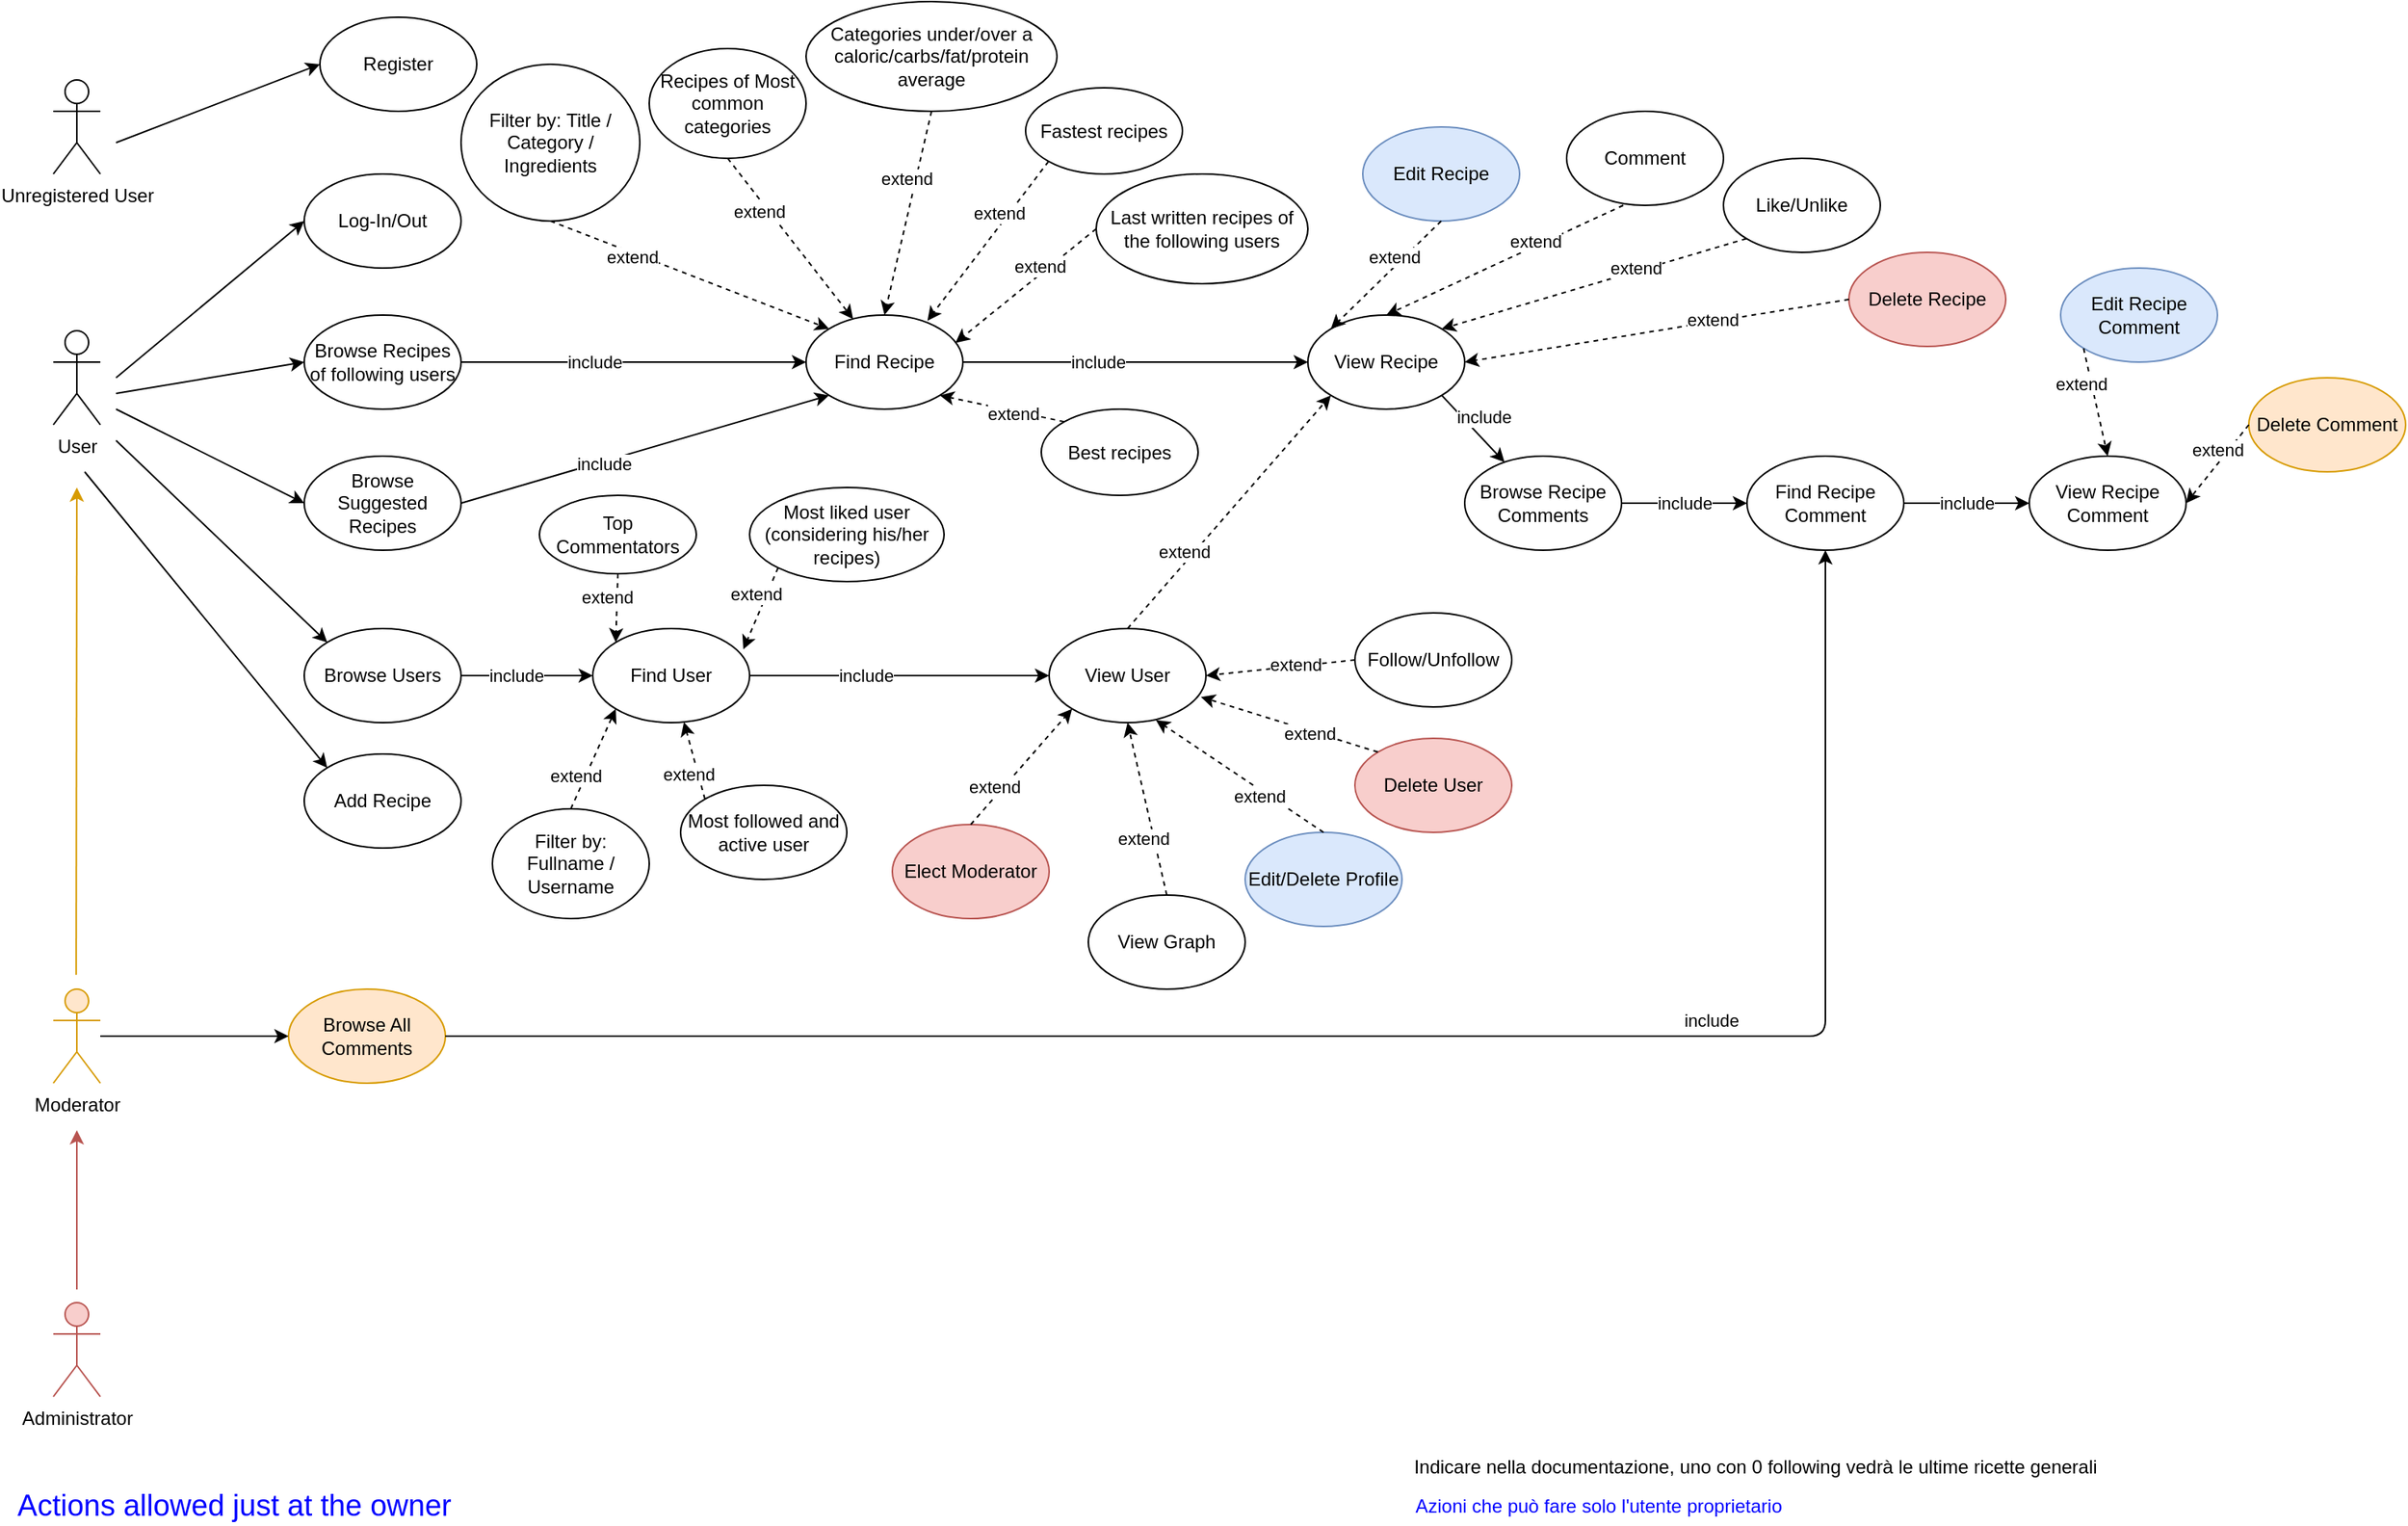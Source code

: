 <mxfile version="14.0.1" type="github">
  <diagram id="zVrHperSgIiEOsMFfDu-" name="Page-1">
    <mxGraphModel dx="1185" dy="645" grid="1" gridSize="10" guides="1" tooltips="1" connect="1" arrows="1" fold="1" page="1" pageScale="1" pageWidth="827" pageHeight="1169" math="0" shadow="0">
      <root>
        <mxCell id="0" />
        <mxCell id="1" parent="0" />
        <mxCell id="AKaBKdHhPMCL4DrJA_mg-1" value="Moderator" style="shape=umlActor;verticalLabelPosition=bottom;verticalAlign=top;html=1;outlineConnect=0;fillColor=#ffe6cc;strokeColor=#d79b00;" parent="1" vertex="1">
          <mxGeometry x="70" y="660" width="30" height="60" as="geometry" />
        </mxCell>
        <mxCell id="AKaBKdHhPMCL4DrJA_mg-3" value="User" style="shape=umlActor;verticalLabelPosition=bottom;verticalAlign=top;html=1;outlineConnect=0;" parent="1" vertex="1">
          <mxGeometry x="70" y="240" width="30" height="60" as="geometry" />
        </mxCell>
        <mxCell id="AKaBKdHhPMCL4DrJA_mg-4" value="Unregistered User" style="shape=umlActor;verticalLabelPosition=bottom;verticalAlign=top;html=1;outlineConnect=0;" parent="1" vertex="1">
          <mxGeometry x="70" y="80" width="30" height="60" as="geometry" />
        </mxCell>
        <mxCell id="AKaBKdHhPMCL4DrJA_mg-5" value="Administrator" style="shape=umlActor;verticalLabelPosition=bottom;verticalAlign=top;html=1;outlineConnect=0;fillColor=#f8cecc;strokeColor=#b85450;" parent="1" vertex="1">
          <mxGeometry x="70" y="860" width="30" height="60" as="geometry" />
        </mxCell>
        <mxCell id="AKaBKdHhPMCL4DrJA_mg-6" value="Register" style="ellipse;whiteSpace=wrap;html=1;" parent="1" vertex="1">
          <mxGeometry x="240" y="40" width="100" height="60" as="geometry" />
        </mxCell>
        <mxCell id="AKaBKdHhPMCL4DrJA_mg-7" value="" style="endArrow=classic;html=1;entryX=0;entryY=0.5;entryDx=0;entryDy=0;" parent="1" target="AKaBKdHhPMCL4DrJA_mg-6" edge="1">
          <mxGeometry width="50" height="50" relative="1" as="geometry">
            <mxPoint x="110" y="120" as="sourcePoint" />
            <mxPoint x="370" y="210" as="targetPoint" />
          </mxGeometry>
        </mxCell>
        <mxCell id="AKaBKdHhPMCL4DrJA_mg-8" value="Log-In/Out" style="ellipse;whiteSpace=wrap;html=1;" parent="1" vertex="1">
          <mxGeometry x="230" y="140" width="100" height="60" as="geometry" />
        </mxCell>
        <mxCell id="AKaBKdHhPMCL4DrJA_mg-9" value="" style="endArrow=classic;html=1;entryX=0;entryY=0.5;entryDx=0;entryDy=0;" parent="1" target="AKaBKdHhPMCL4DrJA_mg-8" edge="1">
          <mxGeometry width="50" height="50" relative="1" as="geometry">
            <mxPoint x="110" y="270" as="sourcePoint" />
            <mxPoint x="250" y="80" as="targetPoint" />
          </mxGeometry>
        </mxCell>
        <mxCell id="AKaBKdHhPMCL4DrJA_mg-10" value="Browse Recipes of following users" style="ellipse;whiteSpace=wrap;html=1;" parent="1" vertex="1">
          <mxGeometry x="230" y="230" width="100" height="60" as="geometry" />
        </mxCell>
        <mxCell id="AKaBKdHhPMCL4DrJA_mg-11" value="Find Recipe" style="ellipse;whiteSpace=wrap;html=1;" parent="1" vertex="1">
          <mxGeometry x="550" y="230" width="100" height="60" as="geometry" />
        </mxCell>
        <mxCell id="AKaBKdHhPMCL4DrJA_mg-12" value="View Recipe" style="ellipse;whiteSpace=wrap;html=1;" parent="1" vertex="1">
          <mxGeometry x="870" y="230" width="100" height="60" as="geometry" />
        </mxCell>
        <mxCell id="AKaBKdHhPMCL4DrJA_mg-13" value="" style="endArrow=classic;html=1;entryX=0;entryY=0.5;entryDx=0;entryDy=0;" parent="1" target="AKaBKdHhPMCL4DrJA_mg-10" edge="1">
          <mxGeometry width="50" height="50" relative="1" as="geometry">
            <mxPoint x="110" y="280" as="sourcePoint" />
            <mxPoint x="240" y="180" as="targetPoint" />
          </mxGeometry>
        </mxCell>
        <mxCell id="AKaBKdHhPMCL4DrJA_mg-14" value="" style="endArrow=classic;html=1;exitX=1;exitY=0.5;exitDx=0;exitDy=0;" parent="1" source="AKaBKdHhPMCL4DrJA_mg-10" target="AKaBKdHhPMCL4DrJA_mg-11" edge="1">
          <mxGeometry width="50" height="50" relative="1" as="geometry">
            <mxPoint x="115" y="270" as="sourcePoint" />
            <mxPoint x="235" y="270" as="targetPoint" />
          </mxGeometry>
        </mxCell>
        <mxCell id="AKaBKdHhPMCL4DrJA_mg-15" value="include" style="edgeLabel;html=1;align=center;verticalAlign=middle;resizable=0;points=[];" parent="AKaBKdHhPMCL4DrJA_mg-14" vertex="1" connectable="0">
          <mxGeometry x="-0.27" y="-2" relative="1" as="geometry">
            <mxPoint x="4.48" y="-2" as="offset" />
          </mxGeometry>
        </mxCell>
        <mxCell id="AKaBKdHhPMCL4DrJA_mg-16" value="" style="endArrow=classic;html=1;entryX=0;entryY=0.5;entryDx=0;entryDy=0;exitX=1;exitY=0.5;exitDx=0;exitDy=0;" parent="1" source="AKaBKdHhPMCL4DrJA_mg-11" target="AKaBKdHhPMCL4DrJA_mg-12" edge="1">
          <mxGeometry width="50" height="50" relative="1" as="geometry">
            <mxPoint x="125" y="280" as="sourcePoint" />
            <mxPoint x="245" y="280" as="targetPoint" />
          </mxGeometry>
        </mxCell>
        <mxCell id="AKaBKdHhPMCL4DrJA_mg-17" value="include" style="edgeLabel;html=1;align=center;verticalAlign=middle;resizable=0;points=[];" parent="AKaBKdHhPMCL4DrJA_mg-16" vertex="1" connectable="0">
          <mxGeometry x="-0.344" relative="1" as="geometry">
            <mxPoint x="13.79" as="offset" />
          </mxGeometry>
        </mxCell>
        <mxCell id="AKaBKdHhPMCL4DrJA_mg-18" value="Browse Suggested Recipes" style="ellipse;whiteSpace=wrap;html=1;" parent="1" vertex="1">
          <mxGeometry x="230" y="320" width="100" height="60" as="geometry" />
        </mxCell>
        <mxCell id="AKaBKdHhPMCL4DrJA_mg-21" value="" style="endArrow=classic;html=1;exitX=1;exitY=0.5;exitDx=0;exitDy=0;entryX=0;entryY=1;entryDx=0;entryDy=0;" parent="1" source="AKaBKdHhPMCL4DrJA_mg-18" target="AKaBKdHhPMCL4DrJA_mg-11" edge="1">
          <mxGeometry width="50" height="50" relative="1" as="geometry">
            <mxPoint x="120" y="360" as="sourcePoint" />
            <mxPoint x="400.0" y="350" as="targetPoint" />
          </mxGeometry>
        </mxCell>
        <mxCell id="AKaBKdHhPMCL4DrJA_mg-22" value="include" style="edgeLabel;html=1;align=center;verticalAlign=middle;resizable=0;points=[];" parent="AKaBKdHhPMCL4DrJA_mg-21" vertex="1" connectable="0">
          <mxGeometry x="-0.27" y="-2" relative="1" as="geometry">
            <mxPoint x="4.48" y="-2" as="offset" />
          </mxGeometry>
        </mxCell>
        <mxCell id="AKaBKdHhPMCL4DrJA_mg-25" value="" style="endArrow=classic;html=1;entryX=0;entryY=0.5;entryDx=0;entryDy=0;" parent="1" target="AKaBKdHhPMCL4DrJA_mg-18" edge="1">
          <mxGeometry width="50" height="50" relative="1" as="geometry">
            <mxPoint x="110" y="290" as="sourcePoint" />
            <mxPoint x="240" y="290" as="targetPoint" />
          </mxGeometry>
        </mxCell>
        <mxCell id="WYv_reuwZ5NgwWXfh_Jt-1" value="Indicare nella documentazione, uno con 0 following vedrà le ultime ricette generali" style="text;html=1;align=center;verticalAlign=middle;resizable=0;points=[];autosize=1;" parent="1" vertex="1">
          <mxGeometry x="930" y="955" width="450" height="20" as="geometry" />
        </mxCell>
        <mxCell id="WYv_reuwZ5NgwWXfh_Jt-3" value="Browse Users" style="ellipse;whiteSpace=wrap;html=1;" parent="1" vertex="1">
          <mxGeometry x="230" y="430" width="100" height="60" as="geometry" />
        </mxCell>
        <mxCell id="WYv_reuwZ5NgwWXfh_Jt-4" value="Find User" style="ellipse;whiteSpace=wrap;html=1;" parent="1" vertex="1">
          <mxGeometry x="414" y="430" width="100" height="60" as="geometry" />
        </mxCell>
        <mxCell id="WYv_reuwZ5NgwWXfh_Jt-5" value="View User" style="ellipse;whiteSpace=wrap;html=1;" parent="1" vertex="1">
          <mxGeometry x="705" y="430" width="100" height="60" as="geometry" />
        </mxCell>
        <mxCell id="WYv_reuwZ5NgwWXfh_Jt-6" value="Follow/Unfollow" style="ellipse;whiteSpace=wrap;html=1;" parent="1" vertex="1">
          <mxGeometry x="900" y="420" width="100" height="60" as="geometry" />
        </mxCell>
        <mxCell id="WYv_reuwZ5NgwWXfh_Jt-7" value="" style="endArrow=classic;html=1;entryX=0;entryY=0;entryDx=0;entryDy=0;" parent="1" target="WYv_reuwZ5NgwWXfh_Jt-3" edge="1">
          <mxGeometry width="50" height="50" relative="1" as="geometry">
            <mxPoint x="110" y="310" as="sourcePoint" />
            <mxPoint x="240" y="360" as="targetPoint" />
          </mxGeometry>
        </mxCell>
        <mxCell id="WYv_reuwZ5NgwWXfh_Jt-8" value="" style="endArrow=classic;html=1;exitX=1;exitY=0.5;exitDx=0;exitDy=0;entryX=0;entryY=0.5;entryDx=0;entryDy=0;" parent="1" edge="1" target="WYv_reuwZ5NgwWXfh_Jt-4" source="WYv_reuwZ5NgwWXfh_Jt-3">
          <mxGeometry width="50" height="50" relative="1" as="geometry">
            <mxPoint x="330" y="429.71" as="sourcePoint" />
            <mxPoint x="400" y="429.71" as="targetPoint" />
          </mxGeometry>
        </mxCell>
        <mxCell id="WYv_reuwZ5NgwWXfh_Jt-9" value="include" style="edgeLabel;html=1;align=center;verticalAlign=middle;resizable=0;points=[];" parent="WYv_reuwZ5NgwWXfh_Jt-8" vertex="1" connectable="0">
          <mxGeometry x="-0.27" y="-2" relative="1" as="geometry">
            <mxPoint x="4.48" y="-2" as="offset" />
          </mxGeometry>
        </mxCell>
        <mxCell id="WYv_reuwZ5NgwWXfh_Jt-10" value="" style="endArrow=classic;html=1;exitX=1;exitY=0.5;exitDx=0;exitDy=0;entryX=0;entryY=0.5;entryDx=0;entryDy=0;" parent="1" source="WYv_reuwZ5NgwWXfh_Jt-4" target="WYv_reuwZ5NgwWXfh_Jt-5" edge="1">
          <mxGeometry width="50" height="50" relative="1" as="geometry">
            <mxPoint x="350" y="280" as="sourcePoint" />
            <mxPoint x="420" y="280" as="targetPoint" />
          </mxGeometry>
        </mxCell>
        <mxCell id="WYv_reuwZ5NgwWXfh_Jt-11" value="include" style="edgeLabel;html=1;align=center;verticalAlign=middle;resizable=0;points=[];" parent="WYv_reuwZ5NgwWXfh_Jt-10" vertex="1" connectable="0">
          <mxGeometry x="-0.27" y="-2" relative="1" as="geometry">
            <mxPoint x="4.48" y="-2" as="offset" />
          </mxGeometry>
        </mxCell>
        <mxCell id="WYv_reuwZ5NgwWXfh_Jt-12" value="" style="endArrow=classic;html=1;entryX=1;entryY=0.5;entryDx=0;entryDy=0;exitX=0;exitY=0.5;exitDx=0;exitDy=0;dashed=1;" parent="1" source="WYv_reuwZ5NgwWXfh_Jt-6" target="WYv_reuwZ5NgwWXfh_Jt-5" edge="1">
          <mxGeometry width="50" height="50" relative="1" as="geometry">
            <mxPoint x="510" y="270" as="sourcePoint" />
            <mxPoint x="585" y="270" as="targetPoint" />
          </mxGeometry>
        </mxCell>
        <mxCell id="WYv_reuwZ5NgwWXfh_Jt-13" value="extend" style="edgeLabel;html=1;align=center;verticalAlign=middle;resizable=0;points=[];" parent="WYv_reuwZ5NgwWXfh_Jt-12" vertex="1" connectable="0">
          <mxGeometry x="-0.344" relative="1" as="geometry">
            <mxPoint x="-6.68" y="-0.21" as="offset" />
          </mxGeometry>
        </mxCell>
        <mxCell id="WYv_reuwZ5NgwWXfh_Jt-16" value="Comment" style="ellipse;whiteSpace=wrap;html=1;" parent="1" vertex="1">
          <mxGeometry x="1035" y="100" width="100" height="60" as="geometry" />
        </mxCell>
        <mxCell id="WYv_reuwZ5NgwWXfh_Jt-17" value="Like/Unlike" style="ellipse;whiteSpace=wrap;html=1;" parent="1" vertex="1">
          <mxGeometry x="1135" y="130" width="100" height="60" as="geometry" />
        </mxCell>
        <mxCell id="WYv_reuwZ5NgwWXfh_Jt-18" value="" style="endArrow=classic;html=1;entryX=0.5;entryY=0;entryDx=0;entryDy=0;exitX=0.361;exitY=1;exitDx=0;exitDy=0;dashed=1;exitPerimeter=0;" parent="1" source="WYv_reuwZ5NgwWXfh_Jt-16" target="AKaBKdHhPMCL4DrJA_mg-12" edge="1">
          <mxGeometry width="50" height="50" relative="1" as="geometry">
            <mxPoint x="669.783" y="190.004" as="sourcePoint" />
            <mxPoint x="580.22" y="208.84" as="targetPoint" />
          </mxGeometry>
        </mxCell>
        <mxCell id="WYv_reuwZ5NgwWXfh_Jt-19" value="extend" style="edgeLabel;html=1;align=center;verticalAlign=middle;resizable=0;points=[];" parent="WYv_reuwZ5NgwWXfh_Jt-18" vertex="1" connectable="0">
          <mxGeometry x="-0.344" relative="1" as="geometry">
            <mxPoint x="-6.68" y="-0.21" as="offset" />
          </mxGeometry>
        </mxCell>
        <mxCell id="WYv_reuwZ5NgwWXfh_Jt-20" value="" style="endArrow=classic;html=1;entryX=0;entryY=1;entryDx=0;entryDy=0;exitX=0.5;exitY=0;exitDx=0;exitDy=0;dashed=1;" parent="1" source="WYv_reuwZ5NgwWXfh_Jt-5" target="AKaBKdHhPMCL4DrJA_mg-12" edge="1">
          <mxGeometry width="50" height="50" relative="1" as="geometry">
            <mxPoint x="784.563" y="431.164" as="sourcePoint" />
            <mxPoint x="695.0" y="450" as="targetPoint" />
          </mxGeometry>
        </mxCell>
        <mxCell id="WYv_reuwZ5NgwWXfh_Jt-21" value="extend" style="edgeLabel;html=1;align=center;verticalAlign=middle;resizable=0;points=[];" parent="WYv_reuwZ5NgwWXfh_Jt-20" vertex="1" connectable="0">
          <mxGeometry x="-0.344" relative="1" as="geometry">
            <mxPoint x="-6.68" y="-0.21" as="offset" />
          </mxGeometry>
        </mxCell>
        <mxCell id="WYv_reuwZ5NgwWXfh_Jt-22" value="" style="endArrow=classic;html=1;entryX=1;entryY=0;entryDx=0;entryDy=0;exitX=0;exitY=1;exitDx=0;exitDy=0;dashed=1;" parent="1" source="WYv_reuwZ5NgwWXfh_Jt-17" target="AKaBKdHhPMCL4DrJA_mg-12" edge="1">
          <mxGeometry width="50" height="50" relative="1" as="geometry">
            <mxPoint x="794.563" y="441.164" as="sourcePoint" />
            <mxPoint x="705.0" y="460" as="targetPoint" />
          </mxGeometry>
        </mxCell>
        <mxCell id="WYv_reuwZ5NgwWXfh_Jt-23" value="extend" style="edgeLabel;html=1;align=center;verticalAlign=middle;resizable=0;points=[];" parent="WYv_reuwZ5NgwWXfh_Jt-22" vertex="1" connectable="0">
          <mxGeometry x="-0.344" relative="1" as="geometry">
            <mxPoint x="-6.68" y="-0.21" as="offset" />
          </mxGeometry>
        </mxCell>
        <mxCell id="WYv_reuwZ5NgwWXfh_Jt-24" value="Browse Recipe Comments" style="ellipse;whiteSpace=wrap;html=1;" parent="1" vertex="1">
          <mxGeometry x="970" y="320" width="100" height="60" as="geometry" />
        </mxCell>
        <mxCell id="WYv_reuwZ5NgwWXfh_Jt-25" value="Find Recipe Comment" style="ellipse;whiteSpace=wrap;html=1;" parent="1" vertex="1">
          <mxGeometry x="1150" y="320" width="100" height="60" as="geometry" />
        </mxCell>
        <mxCell id="WYv_reuwZ5NgwWXfh_Jt-26" value="View Recipe Comment" style="ellipse;whiteSpace=wrap;html=1;" parent="1" vertex="1">
          <mxGeometry x="1330" y="320" width="100" height="60" as="geometry" />
        </mxCell>
        <mxCell id="WYv_reuwZ5NgwWXfh_Jt-27" value="Edit Recipe" style="ellipse;whiteSpace=wrap;html=1;fillColor=#dae8fc;strokeColor=#6c8ebf;" parent="1" vertex="1">
          <mxGeometry x="905" y="110" width="100" height="60" as="geometry" />
        </mxCell>
        <mxCell id="WYv_reuwZ5NgwWXfh_Jt-28" value="" style="endArrow=classic;html=1;entryX=0;entryY=0;entryDx=0;entryDy=0;exitX=0.5;exitY=1;exitDx=0;exitDy=0;dashed=1;" parent="1" source="WYv_reuwZ5NgwWXfh_Jt-27" target="AKaBKdHhPMCL4DrJA_mg-12" edge="1">
          <mxGeometry width="50" height="50" relative="1" as="geometry">
            <mxPoint x="635" y="410" as="sourcePoint" />
            <mxPoint x="635" y="300" as="targetPoint" />
          </mxGeometry>
        </mxCell>
        <mxCell id="WYv_reuwZ5NgwWXfh_Jt-29" value="extend" style="edgeLabel;html=1;align=center;verticalAlign=middle;resizable=0;points=[];" parent="WYv_reuwZ5NgwWXfh_Jt-28" vertex="1" connectable="0">
          <mxGeometry x="-0.344" relative="1" as="geometry">
            <mxPoint x="-6.68" y="-0.21" as="offset" />
          </mxGeometry>
        </mxCell>
        <mxCell id="WYv_reuwZ5NgwWXfh_Jt-34" value="" style="endArrow=classic;html=1;exitX=1;exitY=1;exitDx=0;exitDy=0;" parent="1" source="AKaBKdHhPMCL4DrJA_mg-12" target="WYv_reuwZ5NgwWXfh_Jt-24" edge="1">
          <mxGeometry width="50" height="50" relative="1" as="geometry">
            <mxPoint x="510.0" y="270" as="sourcePoint" />
            <mxPoint x="585.0" y="270" as="targetPoint" />
          </mxGeometry>
        </mxCell>
        <mxCell id="WYv_reuwZ5NgwWXfh_Jt-35" value="include" style="edgeLabel;html=1;align=center;verticalAlign=middle;resizable=0;points=[];" parent="WYv_reuwZ5NgwWXfh_Jt-34" vertex="1" connectable="0">
          <mxGeometry x="-0.344" relative="1" as="geometry">
            <mxPoint x="13.79" as="offset" />
          </mxGeometry>
        </mxCell>
        <mxCell id="WYv_reuwZ5NgwWXfh_Jt-36" value="" style="endArrow=classic;html=1;exitX=1;exitY=0.5;exitDx=0;exitDy=0;entryX=0;entryY=0.5;entryDx=0;entryDy=0;" parent="1" source="WYv_reuwZ5NgwWXfh_Jt-24" target="WYv_reuwZ5NgwWXfh_Jt-25" edge="1">
          <mxGeometry width="50" height="50" relative="1" as="geometry">
            <mxPoint x="670.437" y="291.164" as="sourcePoint" />
            <mxPoint x="755.263" y="316.603" as="targetPoint" />
          </mxGeometry>
        </mxCell>
        <mxCell id="WYv_reuwZ5NgwWXfh_Jt-37" value="include" style="edgeLabel;html=1;align=center;verticalAlign=middle;resizable=0;points=[];" parent="WYv_reuwZ5NgwWXfh_Jt-36" vertex="1" connectable="0">
          <mxGeometry x="-0.344" relative="1" as="geometry">
            <mxPoint x="13.79" as="offset" />
          </mxGeometry>
        </mxCell>
        <mxCell id="WYv_reuwZ5NgwWXfh_Jt-38" value="" style="endArrow=classic;html=1;exitX=1;exitY=0.5;exitDx=0;exitDy=0;entryX=0;entryY=0.5;entryDx=0;entryDy=0;" parent="1" source="WYv_reuwZ5NgwWXfh_Jt-25" target="WYv_reuwZ5NgwWXfh_Jt-26" edge="1">
          <mxGeometry width="50" height="50" relative="1" as="geometry">
            <mxPoint x="850" y="330" as="sourcePoint" />
            <mxPoint x="930" y="330" as="targetPoint" />
          </mxGeometry>
        </mxCell>
        <mxCell id="WYv_reuwZ5NgwWXfh_Jt-39" value="include" style="edgeLabel;html=1;align=center;verticalAlign=middle;resizable=0;points=[];" parent="WYv_reuwZ5NgwWXfh_Jt-38" vertex="1" connectable="0">
          <mxGeometry x="-0.344" relative="1" as="geometry">
            <mxPoint x="13.79" as="offset" />
          </mxGeometry>
        </mxCell>
        <mxCell id="WYv_reuwZ5NgwWXfh_Jt-40" value="Edit Recipe Comment" style="ellipse;whiteSpace=wrap;html=1;fillColor=#dae8fc;strokeColor=#6c8ebf;" parent="1" vertex="1">
          <mxGeometry x="1350" y="200" width="100" height="60" as="geometry" />
        </mxCell>
        <mxCell id="WYv_reuwZ5NgwWXfh_Jt-41" value="Delete Comment" style="ellipse;whiteSpace=wrap;html=1;fillColor=#ffe6cc;strokeColor=#d79b00;" parent="1" vertex="1">
          <mxGeometry x="1470" y="270" width="100" height="60" as="geometry" />
        </mxCell>
        <mxCell id="WYv_reuwZ5NgwWXfh_Jt-42" value="Delete Recipe" style="ellipse;whiteSpace=wrap;html=1;fillColor=#f8cecc;strokeColor=#b85450;" parent="1" vertex="1">
          <mxGeometry x="1215" y="190" width="100" height="60" as="geometry" />
        </mxCell>
        <mxCell id="WYv_reuwZ5NgwWXfh_Jt-43" value="" style="endArrow=classic;html=1;entryX=1;entryY=0.5;entryDx=0;entryDy=0;exitX=0;exitY=0.5;exitDx=0;exitDy=0;dashed=1;" parent="1" source="WYv_reuwZ5NgwWXfh_Jt-42" target="AKaBKdHhPMCL4DrJA_mg-12" edge="1">
          <mxGeometry width="50" height="50" relative="1" as="geometry">
            <mxPoint x="635" y="410" as="sourcePoint" />
            <mxPoint x="635" y="300" as="targetPoint" />
          </mxGeometry>
        </mxCell>
        <mxCell id="WYv_reuwZ5NgwWXfh_Jt-44" value="extend" style="edgeLabel;html=1;align=center;verticalAlign=middle;resizable=0;points=[];" parent="WYv_reuwZ5NgwWXfh_Jt-43" vertex="1" connectable="0">
          <mxGeometry x="-0.344" relative="1" as="geometry">
            <mxPoint x="-6.68" y="-0.21" as="offset" />
          </mxGeometry>
        </mxCell>
        <mxCell id="WYv_reuwZ5NgwWXfh_Jt-45" value="" style="endArrow=classic;html=1;entryX=0.5;entryY=0;entryDx=0;entryDy=0;exitX=0;exitY=1;exitDx=0;exitDy=0;dashed=1;" parent="1" source="WYv_reuwZ5NgwWXfh_Jt-40" target="WYv_reuwZ5NgwWXfh_Jt-26" edge="1">
          <mxGeometry width="50" height="50" relative="1" as="geometry">
            <mxPoint x="1170" y="260" as="sourcePoint" />
            <mxPoint x="1170" y="150" as="targetPoint" />
          </mxGeometry>
        </mxCell>
        <mxCell id="WYv_reuwZ5NgwWXfh_Jt-46" value="extend" style="edgeLabel;html=1;align=center;verticalAlign=middle;resizable=0;points=[];" parent="WYv_reuwZ5NgwWXfh_Jt-45" vertex="1" connectable="0">
          <mxGeometry x="-0.344" relative="1" as="geometry">
            <mxPoint x="-6.68" y="-0.21" as="offset" />
          </mxGeometry>
        </mxCell>
        <mxCell id="WYv_reuwZ5NgwWXfh_Jt-47" value="" style="endArrow=classic;html=1;entryX=1;entryY=0.5;entryDx=0;entryDy=0;exitX=0;exitY=0.5;exitDx=0;exitDy=0;dashed=1;" parent="1" source="WYv_reuwZ5NgwWXfh_Jt-41" target="WYv_reuwZ5NgwWXfh_Jt-26" edge="1">
          <mxGeometry width="50" height="50" relative="1" as="geometry">
            <mxPoint x="655" y="430" as="sourcePoint" />
            <mxPoint x="655" y="320" as="targetPoint" />
          </mxGeometry>
        </mxCell>
        <mxCell id="WYv_reuwZ5NgwWXfh_Jt-48" value="extend" style="edgeLabel;html=1;align=center;verticalAlign=middle;resizable=0;points=[];" parent="WYv_reuwZ5NgwWXfh_Jt-47" vertex="1" connectable="0">
          <mxGeometry x="-0.344" relative="1" as="geometry">
            <mxPoint x="-6.68" y="-0.21" as="offset" />
          </mxGeometry>
        </mxCell>
        <mxCell id="WYv_reuwZ5NgwWXfh_Jt-49" value="Delete User" style="ellipse;whiteSpace=wrap;html=1;fillColor=#f8cecc;strokeColor=#b85450;" parent="1" vertex="1">
          <mxGeometry x="900" y="500" width="100" height="60" as="geometry" />
        </mxCell>
        <mxCell id="WYv_reuwZ5NgwWXfh_Jt-50" value="" style="endArrow=classic;html=1;exitX=0;exitY=0;exitDx=0;exitDy=0;dashed=1;entryX=0.968;entryY=0.727;entryDx=0;entryDy=0;entryPerimeter=0;" parent="1" source="WYv_reuwZ5NgwWXfh_Jt-49" target="WYv_reuwZ5NgwWXfh_Jt-5" edge="1">
          <mxGeometry width="50" height="50" relative="1" as="geometry">
            <mxPoint x="635" y="410" as="sourcePoint" />
            <mxPoint x="690" y="450" as="targetPoint" />
          </mxGeometry>
        </mxCell>
        <mxCell id="WYv_reuwZ5NgwWXfh_Jt-51" value="extend" style="edgeLabel;html=1;align=center;verticalAlign=middle;resizable=0;points=[];" parent="WYv_reuwZ5NgwWXfh_Jt-50" vertex="1" connectable="0">
          <mxGeometry x="-0.344" relative="1" as="geometry">
            <mxPoint x="-6.68" y="-0.21" as="offset" />
          </mxGeometry>
        </mxCell>
        <mxCell id="WYv_reuwZ5NgwWXfh_Jt-52" value="&lt;font color=&quot;#0000ff&quot;&gt;Azioni che può fare solo l&#39;utente proprietario&lt;/font&gt;" style="text;html=1;align=center;verticalAlign=middle;resizable=0;points=[];autosize=1;" parent="1" vertex="1">
          <mxGeometry x="930" y="980" width="250" height="20" as="geometry" />
        </mxCell>
        <mxCell id="WYv_reuwZ5NgwWXfh_Jt-53" value="Edit/Delete Profile" style="ellipse;whiteSpace=wrap;html=1;fillColor=#dae8fc;strokeColor=#6c8ebf;" parent="1" vertex="1">
          <mxGeometry x="830" y="560" width="100" height="60" as="geometry" />
        </mxCell>
        <mxCell id="WYv_reuwZ5NgwWXfh_Jt-54" value="" style="endArrow=classic;html=1;entryX=0.681;entryY=0.972;entryDx=0;entryDy=0;exitX=0.5;exitY=0;exitDx=0;exitDy=0;dashed=1;entryPerimeter=0;" parent="1" source="WYv_reuwZ5NgwWXfh_Jt-53" target="WYv_reuwZ5NgwWXfh_Jt-5" edge="1">
          <mxGeometry width="50" height="50" relative="1" as="geometry">
            <mxPoint x="744.645" y="498.787" as="sourcePoint" />
            <mxPoint x="670.355" y="461.213" as="targetPoint" />
          </mxGeometry>
        </mxCell>
        <mxCell id="WYv_reuwZ5NgwWXfh_Jt-55" value="extend" style="edgeLabel;html=1;align=center;verticalAlign=middle;resizable=0;points=[];" parent="WYv_reuwZ5NgwWXfh_Jt-54" vertex="1" connectable="0">
          <mxGeometry x="-0.344" relative="1" as="geometry">
            <mxPoint x="-6.68" y="-0.21" as="offset" />
          </mxGeometry>
        </mxCell>
        <mxCell id="WYv_reuwZ5NgwWXfh_Jt-57" value="View Graph" style="ellipse;whiteSpace=wrap;html=1;" parent="1" vertex="1">
          <mxGeometry x="730" y="600" width="100" height="60" as="geometry" />
        </mxCell>
        <mxCell id="WYv_reuwZ5NgwWXfh_Jt-58" value="" style="endArrow=classic;html=1;entryX=0.5;entryY=1;entryDx=0;entryDy=0;exitX=0.5;exitY=0;exitDx=0;exitDy=0;dashed=1;" parent="1" source="WYv_reuwZ5NgwWXfh_Jt-57" target="WYv_reuwZ5NgwWXfh_Jt-5" edge="1">
          <mxGeometry width="50" height="50" relative="1" as="geometry">
            <mxPoint x="760" y="540" as="sourcePoint" />
            <mxPoint x="635" y="470" as="targetPoint" />
          </mxGeometry>
        </mxCell>
        <mxCell id="WYv_reuwZ5NgwWXfh_Jt-59" value="extend" style="edgeLabel;html=1;align=center;verticalAlign=middle;resizable=0;points=[];" parent="WYv_reuwZ5NgwWXfh_Jt-58" vertex="1" connectable="0">
          <mxGeometry x="-0.344" relative="1" as="geometry">
            <mxPoint x="-6.68" y="-0.21" as="offset" />
          </mxGeometry>
        </mxCell>
        <mxCell id="WYv_reuwZ5NgwWXfh_Jt-60" value="Add Recipe" style="ellipse;whiteSpace=wrap;html=1;" parent="1" vertex="1">
          <mxGeometry x="230" y="510" width="100" height="60" as="geometry" />
        </mxCell>
        <mxCell id="WYv_reuwZ5NgwWXfh_Jt-61" value="" style="endArrow=classic;html=1;entryX=0;entryY=0;entryDx=0;entryDy=0;" parent="1" target="WYv_reuwZ5NgwWXfh_Jt-60" edge="1">
          <mxGeometry width="50" height="50" relative="1" as="geometry">
            <mxPoint x="90" y="330" as="sourcePoint" />
            <mxPoint x="254.645" y="418.787" as="targetPoint" />
          </mxGeometry>
        </mxCell>
        <mxCell id="WYv_reuwZ5NgwWXfh_Jt-62" value="Elect Moderator" style="ellipse;whiteSpace=wrap;html=1;fillColor=#f8cecc;strokeColor=#b85450;" parent="1" vertex="1">
          <mxGeometry x="605" y="555" width="100" height="60" as="geometry" />
        </mxCell>
        <mxCell id="WYv_reuwZ5NgwWXfh_Jt-63" value="" style="endArrow=classic;html=1;entryX=0;entryY=1;entryDx=0;entryDy=0;exitX=0.5;exitY=0;exitDx=0;exitDy=0;dashed=1;" parent="1" source="WYv_reuwZ5NgwWXfh_Jt-62" target="WYv_reuwZ5NgwWXfh_Jt-5" edge="1">
          <mxGeometry width="50" height="50" relative="1" as="geometry">
            <mxPoint x="660" y="580" as="sourcePoint" />
            <mxPoint x="635" y="470" as="targetPoint" />
          </mxGeometry>
        </mxCell>
        <mxCell id="WYv_reuwZ5NgwWXfh_Jt-64" value="extend" style="edgeLabel;html=1;align=center;verticalAlign=middle;resizable=0;points=[];" parent="WYv_reuwZ5NgwWXfh_Jt-63" vertex="1" connectable="0">
          <mxGeometry x="-0.344" relative="1" as="geometry">
            <mxPoint x="-6.68" y="-0.21" as="offset" />
          </mxGeometry>
        </mxCell>
        <mxCell id="WYv_reuwZ5NgwWXfh_Jt-66" value="Browse All Comments" style="ellipse;whiteSpace=wrap;html=1;fillColor=#ffe6cc;strokeColor=#d79b00;" parent="1" vertex="1">
          <mxGeometry x="220" y="660" width="100" height="60" as="geometry" />
        </mxCell>
        <mxCell id="WYv_reuwZ5NgwWXfh_Jt-69" value="" style="endArrow=classic;html=1;exitX=1;exitY=0.5;exitDx=0;exitDy=0;" parent="1" source="WYv_reuwZ5NgwWXfh_Jt-66" target="WYv_reuwZ5NgwWXfh_Jt-25" edge="1">
          <mxGeometry width="50" height="50" relative="1" as="geometry">
            <mxPoint x="160.437" y="661.164" as="sourcePoint" />
            <mxPoint x="395" y="690" as="targetPoint" />
            <Array as="points">
              <mxPoint x="971" y="690" />
              <mxPoint x="1140" y="690" />
              <mxPoint x="1200" y="690" />
            </Array>
          </mxGeometry>
        </mxCell>
        <mxCell id="WYv_reuwZ5NgwWXfh_Jt-70" value="include" style="edgeLabel;html=1;align=center;verticalAlign=middle;resizable=0;points=[];" parent="WYv_reuwZ5NgwWXfh_Jt-69" vertex="1" connectable="0">
          <mxGeometry x="-0.344" relative="1" as="geometry">
            <mxPoint x="416" y="-10" as="offset" />
          </mxGeometry>
        </mxCell>
        <mxCell id="WYv_reuwZ5NgwWXfh_Jt-73" value="" style="endArrow=classic;html=1;entryX=0;entryY=0.5;entryDx=0;entryDy=0;" parent="1" source="AKaBKdHhPMCL4DrJA_mg-1" target="WYv_reuwZ5NgwWXfh_Jt-66" edge="1">
          <mxGeometry width="50" height="50" relative="1" as="geometry">
            <mxPoint x="100" y="340" as="sourcePoint" />
            <mxPoint x="254.563" y="498.836" as="targetPoint" />
          </mxGeometry>
        </mxCell>
        <mxCell id="WYv_reuwZ5NgwWXfh_Jt-75" value="" style="endArrow=classic;html=1;fillColor=#f8cecc;strokeColor=#b85450;" parent="1" edge="1">
          <mxGeometry width="50" height="50" relative="1" as="geometry">
            <mxPoint x="85" y="851.667" as="sourcePoint" />
            <mxPoint x="85" y="750" as="targetPoint" />
          </mxGeometry>
        </mxCell>
        <mxCell id="WYv_reuwZ5NgwWXfh_Jt-76" value="" style="endArrow=classic;html=1;fillColor=#ffe6cc;strokeColor=#d79b00;" parent="1" edge="1">
          <mxGeometry width="50" height="50" relative="1" as="geometry">
            <mxPoint x="84.58" y="650.837" as="sourcePoint" />
            <mxPoint x="85" y="340" as="targetPoint" />
          </mxGeometry>
        </mxCell>
        <mxCell id="WYv_reuwZ5NgwWXfh_Jt-81" value="Filter by: Title / Category / Ingredients" style="ellipse;whiteSpace=wrap;html=1;" parent="1" vertex="1">
          <mxGeometry x="330" y="70" width="114" height="100" as="geometry" />
        </mxCell>
        <mxCell id="WYv_reuwZ5NgwWXfh_Jt-82" value="Filter by: Fullname / Username" style="ellipse;whiteSpace=wrap;html=1;" parent="1" vertex="1">
          <mxGeometry x="350" y="545" width="100" height="70" as="geometry" />
        </mxCell>
        <mxCell id="WYv_reuwZ5NgwWXfh_Jt-85" value="" style="endArrow=classic;html=1;entryX=0;entryY=0;entryDx=0;entryDy=0;exitX=0.5;exitY=1;exitDx=0;exitDy=0;dashed=1;" parent="1" source="WYv_reuwZ5NgwWXfh_Jt-81" target="AKaBKdHhPMCL4DrJA_mg-11" edge="1">
          <mxGeometry width="50" height="50" relative="1" as="geometry">
            <mxPoint x="635" y="410" as="sourcePoint" />
            <mxPoint x="690" y="300" as="targetPoint" />
          </mxGeometry>
        </mxCell>
        <mxCell id="WYv_reuwZ5NgwWXfh_Jt-86" value="extend" style="edgeLabel;html=1;align=center;verticalAlign=middle;resizable=0;points=[];" parent="WYv_reuwZ5NgwWXfh_Jt-85" vertex="1" connectable="0">
          <mxGeometry x="-0.344" relative="1" as="geometry">
            <mxPoint x="-6.68" y="-0.21" as="offset" />
          </mxGeometry>
        </mxCell>
        <mxCell id="WYv_reuwZ5NgwWXfh_Jt-87" value="" style="endArrow=classic;html=1;entryX=0;entryY=1;entryDx=0;entryDy=0;exitX=0.5;exitY=0;exitDx=0;exitDy=0;dashed=1;" parent="1" source="WYv_reuwZ5NgwWXfh_Jt-82" target="WYv_reuwZ5NgwWXfh_Jt-4" edge="1">
          <mxGeometry width="50" height="50" relative="1" as="geometry">
            <mxPoint x="645" y="420" as="sourcePoint" />
            <mxPoint x="700" y="310" as="targetPoint" />
          </mxGeometry>
        </mxCell>
        <mxCell id="WYv_reuwZ5NgwWXfh_Jt-88" value="extend" style="edgeLabel;html=1;align=center;verticalAlign=middle;resizable=0;points=[];" parent="WYv_reuwZ5NgwWXfh_Jt-87" vertex="1" connectable="0">
          <mxGeometry x="-0.344" relative="1" as="geometry">
            <mxPoint x="-6.68" y="-0.21" as="offset" />
          </mxGeometry>
        </mxCell>
        <mxCell id="WYv_reuwZ5NgwWXfh_Jt-89" value="Recipes of Most common categories" style="ellipse;whiteSpace=wrap;html=1;" parent="1" vertex="1">
          <mxGeometry x="450" y="60" width="100" height="70" as="geometry" />
        </mxCell>
        <mxCell id="WYv_reuwZ5NgwWXfh_Jt-90" value="" style="endArrow=classic;html=1;entryX=0.3;entryY=0.042;entryDx=0;entryDy=0;exitX=0.5;exitY=1;exitDx=0;exitDy=0;dashed=1;entryPerimeter=0;" parent="1" source="WYv_reuwZ5NgwWXfh_Jt-89" target="AKaBKdHhPMCL4DrJA_mg-11" edge="1">
          <mxGeometry width="50" height="50" relative="1" as="geometry">
            <mxPoint x="397.0" y="180" as="sourcePoint" />
            <mxPoint x="444.645" y="248.787" as="targetPoint" />
          </mxGeometry>
        </mxCell>
        <mxCell id="WYv_reuwZ5NgwWXfh_Jt-91" value="extend" style="edgeLabel;html=1;align=center;verticalAlign=middle;resizable=0;points=[];" parent="WYv_reuwZ5NgwWXfh_Jt-90" vertex="1" connectable="0">
          <mxGeometry x="-0.344" relative="1" as="geometry">
            <mxPoint x="-6.68" y="-0.21" as="offset" />
          </mxGeometry>
        </mxCell>
        <mxCell id="h77x4sCk3I6MMXNIVkEn-1" value="Categories under/over a caloric/carbs/fat/protein average" style="ellipse;whiteSpace=wrap;html=1;" vertex="1" parent="1">
          <mxGeometry x="550" y="30" width="160" height="70" as="geometry" />
        </mxCell>
        <mxCell id="h77x4sCk3I6MMXNIVkEn-2" value="" style="endArrow=classic;html=1;entryX=0.5;entryY=0;entryDx=0;entryDy=0;exitX=0.5;exitY=1;exitDx=0;exitDy=0;dashed=1;" edge="1" parent="1" source="h77x4sCk3I6MMXNIVkEn-1" target="AKaBKdHhPMCL4DrJA_mg-11">
          <mxGeometry width="50" height="50" relative="1" as="geometry">
            <mxPoint x="510" y="140" as="sourcePoint" />
            <mxPoint x="610" y="240" as="targetPoint" />
          </mxGeometry>
        </mxCell>
        <mxCell id="h77x4sCk3I6MMXNIVkEn-3" value="extend" style="edgeLabel;html=1;align=center;verticalAlign=middle;resizable=0;points=[];" vertex="1" connectable="0" parent="h77x4sCk3I6MMXNIVkEn-2">
          <mxGeometry x="-0.344" relative="1" as="geometry">
            <mxPoint x="-6.68" y="-0.21" as="offset" />
          </mxGeometry>
        </mxCell>
        <mxCell id="h77x4sCk3I6MMXNIVkEn-4" value="Fastest recipes" style="ellipse;whiteSpace=wrap;html=1;" vertex="1" parent="1">
          <mxGeometry x="690" y="85" width="100" height="55" as="geometry" />
        </mxCell>
        <mxCell id="h77x4sCk3I6MMXNIVkEn-7" value="" style="endArrow=classic;html=1;entryX=0.774;entryY=0.06;entryDx=0;entryDy=0;exitX=0;exitY=1;exitDx=0;exitDy=0;dashed=1;entryPerimeter=0;" edge="1" parent="1" source="h77x4sCk3I6MMXNIVkEn-4" target="AKaBKdHhPMCL4DrJA_mg-11">
          <mxGeometry width="50" height="50" relative="1" as="geometry">
            <mxPoint x="640" y="110" as="sourcePoint" />
            <mxPoint x="628.3" y="241.68" as="targetPoint" />
          </mxGeometry>
        </mxCell>
        <mxCell id="h77x4sCk3I6MMXNIVkEn-8" value="extend" style="edgeLabel;html=1;align=center;verticalAlign=middle;resizable=0;points=[];" vertex="1" connectable="0" parent="h77x4sCk3I6MMXNIVkEn-7">
          <mxGeometry x="-0.344" relative="1" as="geometry">
            <mxPoint x="-6.68" y="-0.21" as="offset" />
          </mxGeometry>
        </mxCell>
        <mxCell id="h77x4sCk3I6MMXNIVkEn-9" value="Last written recipes of the following users" style="ellipse;whiteSpace=wrap;html=1;" vertex="1" parent="1">
          <mxGeometry x="735" y="140" width="135" height="70" as="geometry" />
        </mxCell>
        <mxCell id="h77x4sCk3I6MMXNIVkEn-10" value="" style="endArrow=classic;html=1;exitX=0;exitY=0.5;exitDx=0;exitDy=0;dashed=1;entryX=0.953;entryY=0.295;entryDx=0;entryDy=0;entryPerimeter=0;" edge="1" parent="1" source="h77x4sCk3I6MMXNIVkEn-9" target="AKaBKdHhPMCL4DrJA_mg-11">
          <mxGeometry width="50" height="50" relative="1" as="geometry">
            <mxPoint x="714.7" y="141.976" as="sourcePoint" />
            <mxPoint x="690" y="249" as="targetPoint" />
          </mxGeometry>
        </mxCell>
        <mxCell id="h77x4sCk3I6MMXNIVkEn-11" value="extend" style="edgeLabel;html=1;align=center;verticalAlign=middle;resizable=0;points=[];" vertex="1" connectable="0" parent="h77x4sCk3I6MMXNIVkEn-10">
          <mxGeometry x="-0.344" relative="1" as="geometry">
            <mxPoint x="-6.68" y="-0.21" as="offset" />
          </mxGeometry>
        </mxCell>
        <mxCell id="h77x4sCk3I6MMXNIVkEn-12" value="Best recipes" style="ellipse;whiteSpace=wrap;html=1;" vertex="1" parent="1">
          <mxGeometry x="700" y="290" width="100" height="55" as="geometry" />
        </mxCell>
        <mxCell id="h77x4sCk3I6MMXNIVkEn-13" value="" style="endArrow=classic;html=1;entryX=1;entryY=1;entryDx=0;entryDy=0;exitX=0;exitY=0;exitDx=0;exitDy=0;dashed=1;" edge="1" parent="1" source="h77x4sCk3I6MMXNIVkEn-12" target="AKaBKdHhPMCL4DrJA_mg-11">
          <mxGeometry width="50" height="50" relative="1" as="geometry">
            <mxPoint x="397" y="180" as="sourcePoint" />
            <mxPoint x="574.645" y="248.787" as="targetPoint" />
          </mxGeometry>
        </mxCell>
        <mxCell id="h77x4sCk3I6MMXNIVkEn-14" value="extend" style="edgeLabel;html=1;align=center;verticalAlign=middle;resizable=0;points=[];" vertex="1" connectable="0" parent="h77x4sCk3I6MMXNIVkEn-13">
          <mxGeometry x="-0.344" relative="1" as="geometry">
            <mxPoint x="-6.68" y="-0.21" as="offset" />
          </mxGeometry>
        </mxCell>
        <mxCell id="h77x4sCk3I6MMXNIVkEn-15" value="Top Commentators" style="ellipse;whiteSpace=wrap;html=1;" vertex="1" parent="1">
          <mxGeometry x="380" y="345" width="100" height="50" as="geometry" />
        </mxCell>
        <mxCell id="h77x4sCk3I6MMXNIVkEn-16" value="Most followed and active user" style="ellipse;whiteSpace=wrap;html=1;" vertex="1" parent="1">
          <mxGeometry x="470" y="530" width="106" height="60" as="geometry" />
        </mxCell>
        <mxCell id="h77x4sCk3I6MMXNIVkEn-17" value="" style="endArrow=classic;html=1;entryX=0;entryY=0;entryDx=0;entryDy=0;exitX=0.5;exitY=1;exitDx=0;exitDy=0;dashed=1;" edge="1" parent="1" source="h77x4sCk3I6MMXNIVkEn-15" target="WYv_reuwZ5NgwWXfh_Jt-4">
          <mxGeometry width="50" height="50" relative="1" as="geometry">
            <mxPoint x="440" y="555" as="sourcePoint" />
            <mxPoint x="474" y="500" as="targetPoint" />
          </mxGeometry>
        </mxCell>
        <mxCell id="h77x4sCk3I6MMXNIVkEn-18" value="extend" style="edgeLabel;html=1;align=center;verticalAlign=middle;resizable=0;points=[];" vertex="1" connectable="0" parent="h77x4sCk3I6MMXNIVkEn-17">
          <mxGeometry x="-0.344" relative="1" as="geometry">
            <mxPoint x="-6.68" y="-0.21" as="offset" />
          </mxGeometry>
        </mxCell>
        <mxCell id="h77x4sCk3I6MMXNIVkEn-19" value="" style="endArrow=classic;html=1;exitX=0;exitY=0;exitDx=0;exitDy=0;dashed=1;" edge="1" parent="1" source="h77x4sCk3I6MMXNIVkEn-16" target="WYv_reuwZ5NgwWXfh_Jt-4">
          <mxGeometry width="50" height="50" relative="1" as="geometry">
            <mxPoint x="450" y="565" as="sourcePoint" />
            <mxPoint x="484" y="510" as="targetPoint" />
          </mxGeometry>
        </mxCell>
        <mxCell id="h77x4sCk3I6MMXNIVkEn-20" value="extend" style="edgeLabel;html=1;align=center;verticalAlign=middle;resizable=0;points=[];" vertex="1" connectable="0" parent="h77x4sCk3I6MMXNIVkEn-19">
          <mxGeometry x="-0.344" relative="1" as="geometry">
            <mxPoint x="-6.68" y="-0.21" as="offset" />
          </mxGeometry>
        </mxCell>
        <mxCell id="h77x4sCk3I6MMXNIVkEn-21" value="&lt;div&gt;Most liked user (considering his/her&lt;/div&gt;&lt;div&gt;recipes)&lt;/div&gt;" style="ellipse;whiteSpace=wrap;html=1;" vertex="1" parent="1">
          <mxGeometry x="514" y="340" width="124" height="60" as="geometry" />
        </mxCell>
        <mxCell id="h77x4sCk3I6MMXNIVkEn-23" value="" style="endArrow=classic;html=1;exitX=0;exitY=1;exitDx=0;exitDy=0;dashed=1;entryX=0.96;entryY=0.221;entryDx=0;entryDy=0;entryPerimeter=0;" edge="1" parent="1" source="h77x4sCk3I6MMXNIVkEn-21" target="WYv_reuwZ5NgwWXfh_Jt-4">
          <mxGeometry width="50" height="50" relative="1" as="geometry">
            <mxPoint x="533.0" y="380" as="sourcePoint" />
            <mxPoint x="492.26" y="442.072" as="targetPoint" />
          </mxGeometry>
        </mxCell>
        <mxCell id="h77x4sCk3I6MMXNIVkEn-24" value="extend" style="edgeLabel;html=1;align=center;verticalAlign=middle;resizable=0;points=[];" vertex="1" connectable="0" parent="h77x4sCk3I6MMXNIVkEn-23">
          <mxGeometry x="-0.344" relative="1" as="geometry">
            <mxPoint x="-6.68" y="-0.21" as="offset" />
          </mxGeometry>
        </mxCell>
        <mxCell id="h77x4sCk3I6MMXNIVkEn-25" value="&lt;font color=&quot;#0000ff&quot; style=&quot;font-size: 19px&quot;&gt;Actions allowed just at the owner&lt;/font&gt;" style="text;html=1;align=center;verticalAlign=middle;resizable=0;points=[];autosize=1;" vertex="1" parent="1">
          <mxGeometry x="40" y="980" width="290" height="20" as="geometry" />
        </mxCell>
      </root>
    </mxGraphModel>
  </diagram>
</mxfile>
